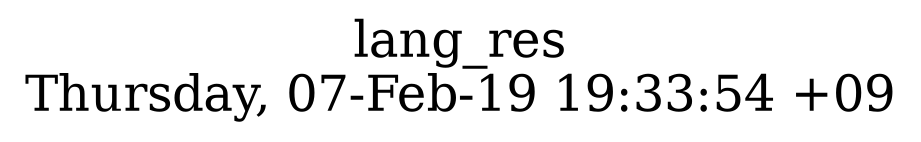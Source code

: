 digraph G {
fontsize="24";
label="lang_res\nThursday, 07-Feb-19 19:33:54 +09";
nojustify=true;
ordering=out;
rankdir=LR;
size="30";
}
